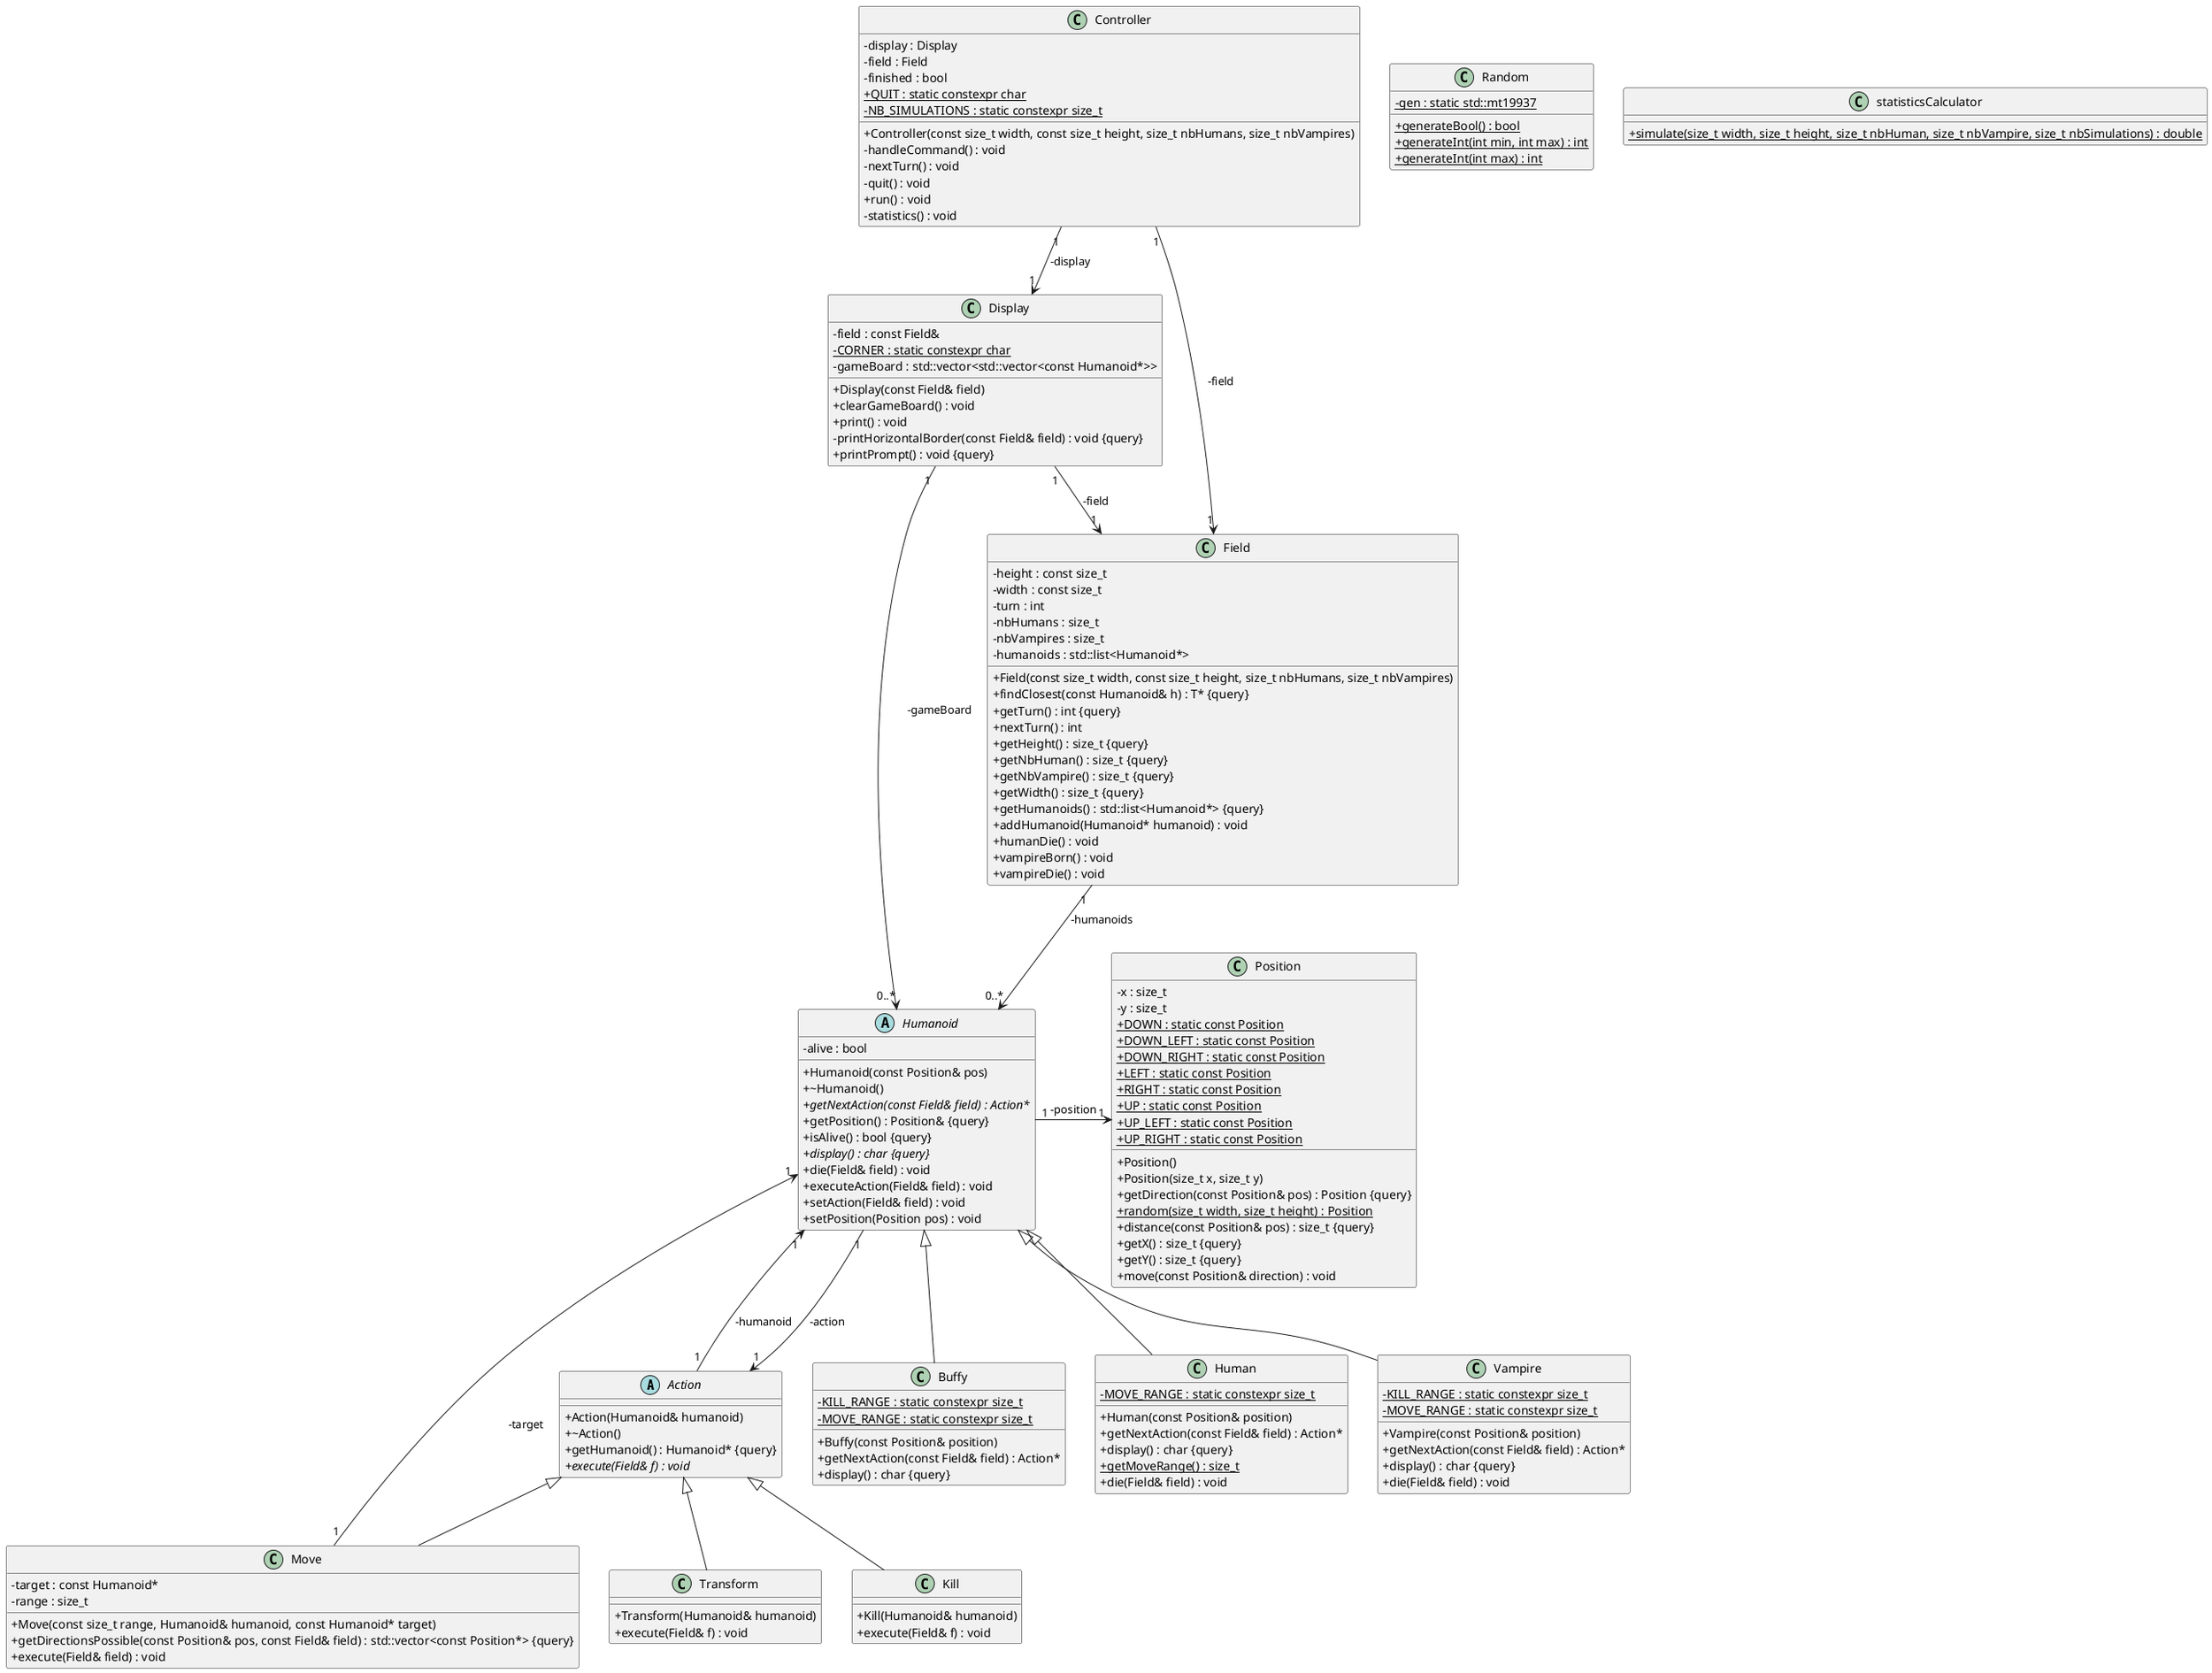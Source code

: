 @startuml

skinparam ClassAttributeIconSize 0

/' Objects '/

abstract class Action {
 +Action(Humanoid& humanoid)
 +~Action()
 +getHumanoid() : Humanoid* {query}
 +{abstract} execute(Field& f) : void
}

class Buffy {
 +Buffy(const Position& position)
 +getNextAction(const Field& field) : Action*
 +display() : char {query}
 -{static} KILL_RANGE : static constexpr size_t
 -{static} MOVE_RANGE : static constexpr size_t
}

class Controller {
 +Controller(const size_t width, const size_t height, size_t nbHumans, size_t nbVampires)
 -display : Display
 -field : Field
 -finished : bool
 +{static} QUIT : static constexpr char
 -{static} NB_SIMULATIONS : static constexpr size_t
 -handleCommand() : void
 -nextTurn() : void
 -quit() : void
 +run() : void
 -statistics() : void
}

class Display {
 +Display(const Field& field)
 -field : const Field&
 -{static} CORNER : static constexpr char
 -gameBoard : std::vector<std::vector<const Humanoid*>>
 +clearGameBoard() : void
 +print() : void
 -printHorizontalBorder(const Field& field) : void {query}
 +printPrompt() : void {query}
}

class Field {
 +Field(const size_t width, const size_t height, size_t nbHumans, size_t nbVampires)
 +findClosest(const Humanoid& h) : T* {query}
 -height : const size_t
 -width : const size_t
 +getTurn() : int {query}
 +nextTurn() : int
 -turn : int
 +getHeight() : size_t {query}
 +getNbHuman() : size_t {query}
 +getNbVampire() : size_t {query}
 +getWidth() : size_t {query}
 -nbHumans : size_t
 -nbVampires : size_t
 +getHumanoids() : std::list<Humanoid*> {query}
 -humanoids : std::list<Humanoid*>
 +addHumanoid(Humanoid* humanoid) : void
 +humanDie() : void
 +vampireBorn() : void
 +vampireDie() : void
}

class Human {
 +Human(const Position& position)
 +getNextAction(const Field& field) : Action*
 +display() : char {query}
 +{static} getMoveRange() : size_t
 -{static} MOVE_RANGE : static constexpr size_t
 +die(Field& field) : void
}

abstract class Humanoid {
 +Humanoid(const Position& pos)
 +~Humanoid()
 +{abstract} getNextAction(const Field& field) : Action*
 +getPosition() : Position& {query}
 -alive : bool
 +isAlive() : bool {query}
 +{abstract} display() : char {query}
 +die(Field& field) : void
 +executeAction(Field& field) : void
 +setAction(Field& field) : void
 +setPosition(Position pos) : void
}

class Kill {
 +Kill(Humanoid& humanoid)
 +execute(Field& f) : void
}

class Move {
 +Move(const size_t range, Humanoid& humanoid, const Humanoid* target)
 -target : const Humanoid*
 -range : size_t
 +getDirectionsPossible(const Position& pos, const Field& field) : std::vector<const Position*> {query}
 +execute(Field& field) : void
}

class Position {
 +Position()
 +Position(size_t x, size_t y)
 +getDirection(const Position& pos) : Position {query}
 +{static} random(size_t width, size_t height) : Position
 +distance(const Position& pos) : size_t {query}
 +getX() : size_t {query}
 +getY() : size_t {query}
 -x : size_t
 -y : size_t
 +{static} DOWN : static const Position
 +{static} DOWN_LEFT : static const Position
 +{static} DOWN_RIGHT : static const Position
 +{static} LEFT : static const Position
 +{static} RIGHT : static const Position
 +{static} UP : static const Position
 +{static} UP_LEFT : static const Position
 +{static} UP_RIGHT : static const Position
 +move(const Position& direction) : void
}

class Random {
 +{static} generateBool() : bool
 +{static} generateInt(int min, int max) : int
 +{static} generateInt(int max) : int
 -{static} gen : static std::mt19937
}

class Transform {
 +Transform(Humanoid& humanoid)
 +execute(Field& f) : void
}

class Vampire {
 +Vampire(const Position& position)
 +getNextAction(const Field& field) : Action*
 +display() : char {query}
 -{static} KILL_RANGE : static constexpr size_t
 -{static} MOVE_RANGE : static constexpr size_t
 +die(Field& field) : void
}

class statisticsCalculator {
 +{static} simulate(size_t width, size_t height, size_t nbHuman, size_t nbVampire, size_t nbSimulations) : double
}

Action <|-- Kill
Action <|-- Move
Action <|-- Transform
Humanoid <|-- Buffy
Humanoid <|-- Human
Humanoid <|-- Vampire

Action "1" -u-> "1" Humanoid : -humanoid
Controller "1" --> "1" Display : -display
Controller "1" --> "1" Field : -field
Display "1" --> "1" Field : -field

/' A checker !!!!! '/
Display "1" --> "0..*" Humanoid : -gameBoard

Field "1" --> "0..*" Humanoid : -humanoids
Humanoid "1" --> "1" Action : -action
Humanoid "1" -r-> "1" Position : -position
Move "1" --> "1" Humanoid : -target

@enduml